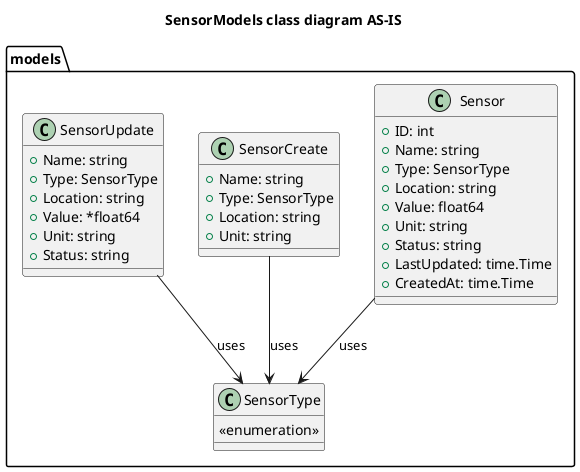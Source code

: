 @startuml

title SensorModels class diagram AS-IS
top to bottom direction

package "models" {

  class SensorType {
    <<enumeration>>
  }

  class Sensor {
    + ID: int
    + Name: string
    + Type: SensorType
    + Location: string
    + Value: float64
    + Unit: string
    + Status: string
    + LastUpdated: time.Time
    + CreatedAt: time.Time
  }

  class SensorCreate {
    + Name: string
    + Type: SensorType
    + Location: string
    + Unit: string
  }

  class SensorUpdate {
    + Name: string
    + Type: SensorType
    + Location: string
    + Value: *float64
    + Unit: string
    + Status: string
  }
}

models.Sensor --> models.SensorType : uses
models.SensorCreate --> models.SensorType : uses
models.SensorUpdate --> models.SensorType : uses

@enduml
